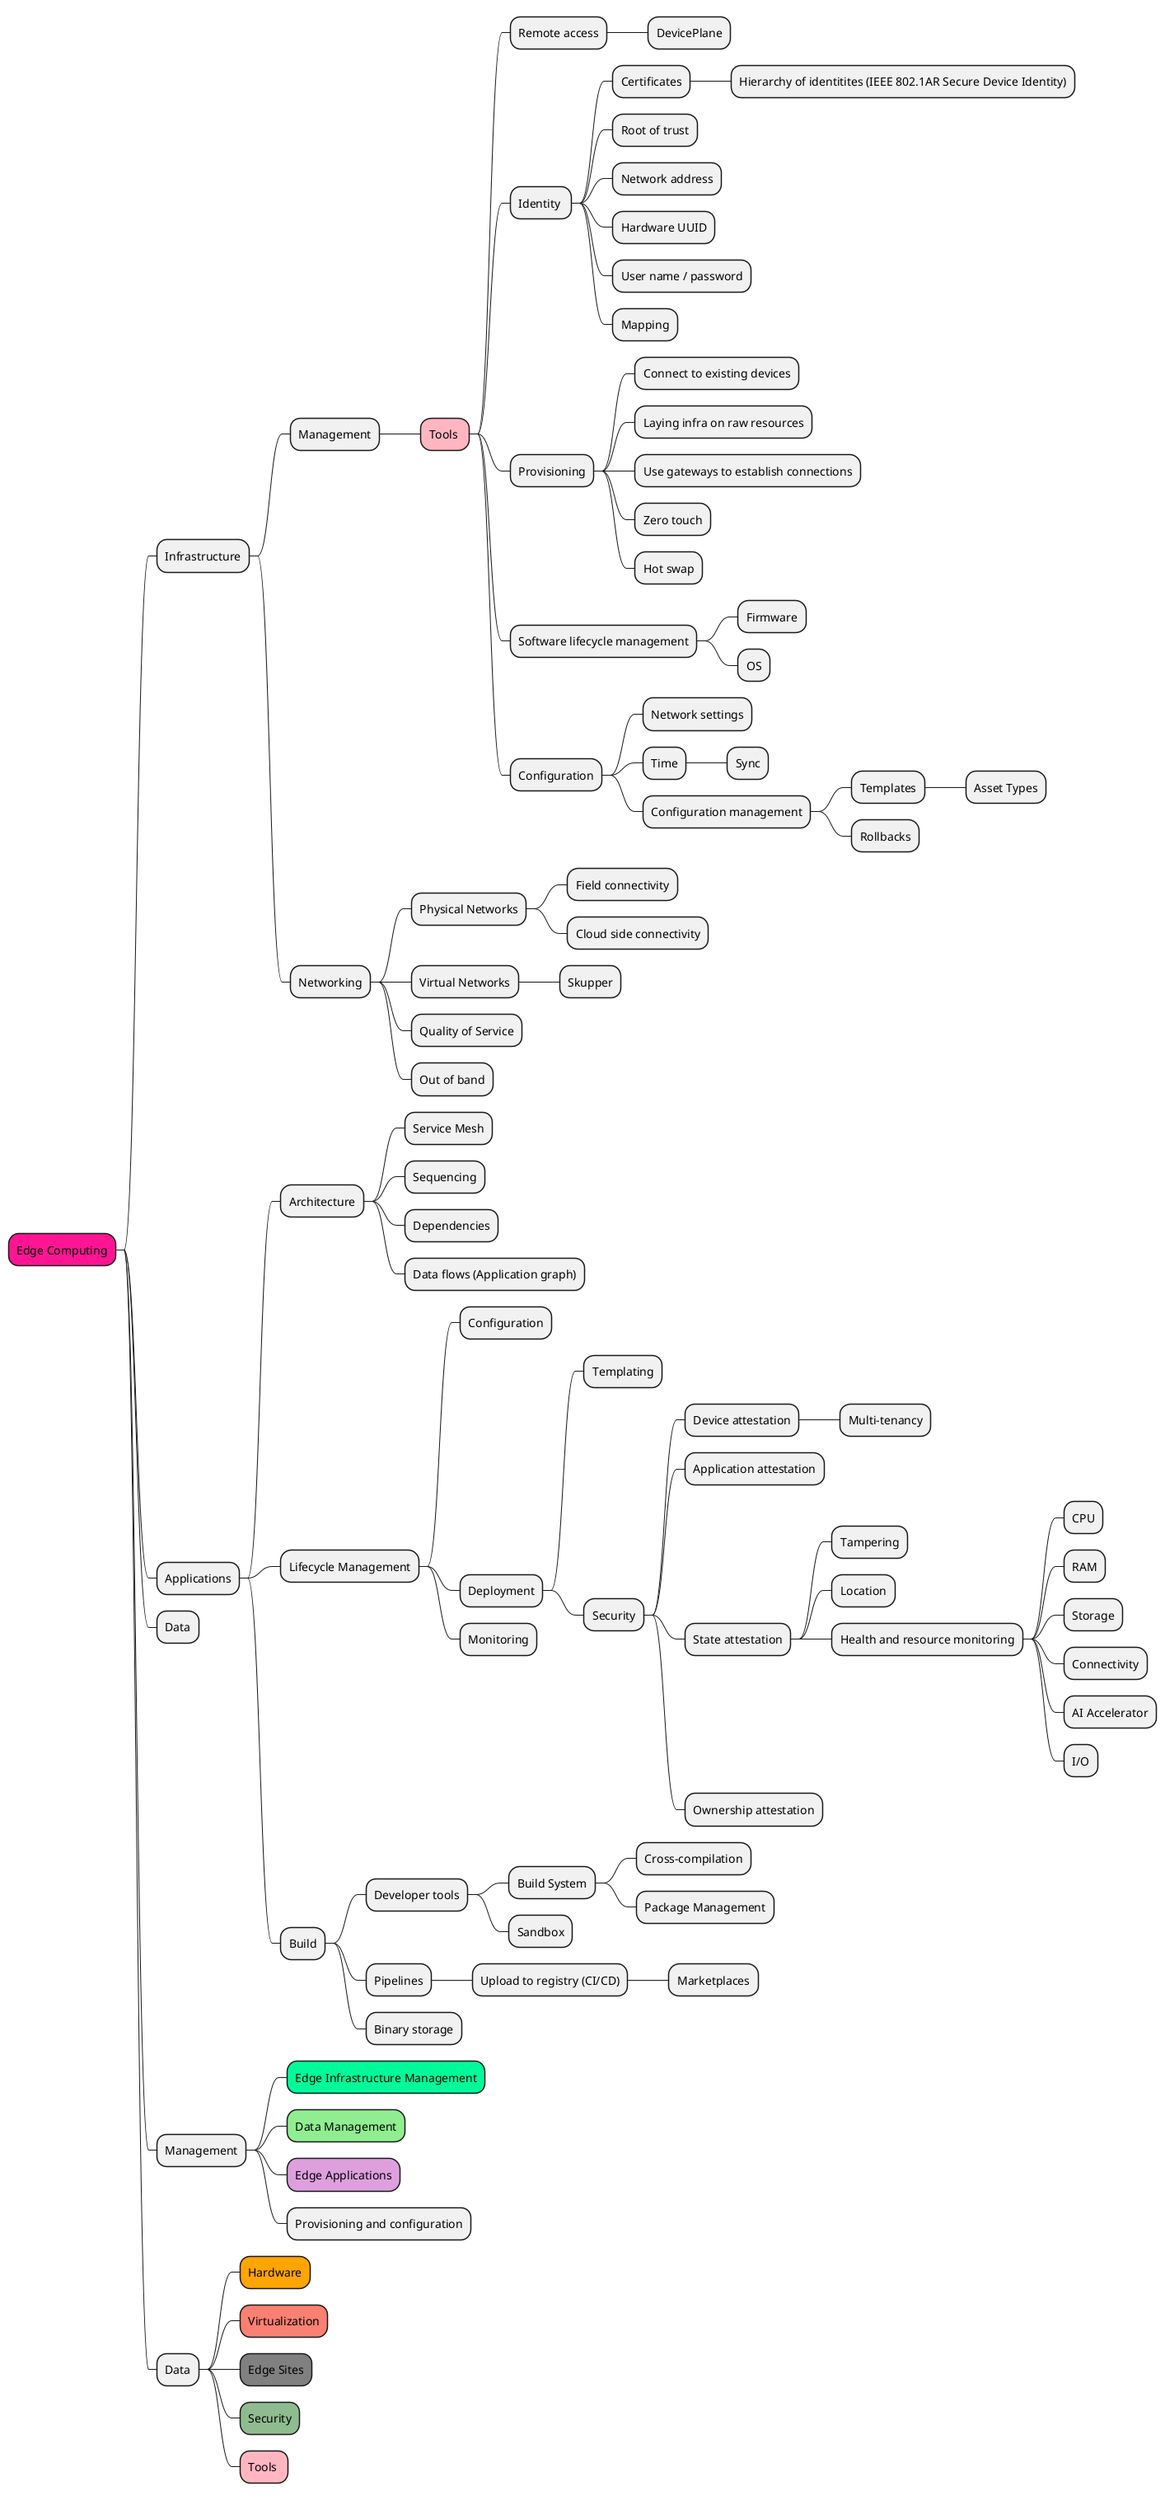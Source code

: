 @startmindmap

*[#DeepPink] Edge Computing

** Infrastructure
*** Management
****[#LightPink] Tools 
***** Remote access
****** DevicePlane
***** Identity 
****** Certificates
******* Hierarchy of identitites (IEEE 802.1AR Secure Device Identity)
****** Root of trust
****** Network address
****** Hardware UUID
****** User name / password
****** Mapping
***** Provisioning
****** Connect to existing devices
****** Laying infra on raw resources
****** Use gateways to establish connections
****** Zero touch
****** Hot swap
***** Software lifecycle management
****** Firmware
****** OS
***** Configuration
****** Network settings
****** Time
******* Sync
****** Configuration management
******* Templates
******** Asset Types
******* Rollbacks

*** Networking
**** Physical Networks
***** Field connectivity
***** Cloud side connectivity
**** Virtual Networks
***** Skupper
**** Quality of Service
**** Out of band
 

** Applications
*** Architecture
**** Service Mesh
**** Sequencing
**** Dependencies
**** Data flows (Application graph)
*** Lifecycle Management
**** Configuration
**** Deployment
***** Templating
***** Security
****** Device attestation
******* Multi-tenancy
****** Application attestation
****** State attestation
******* Tampering
******* Location
******* Health and resource monitoring
******** CPU
******** RAM
******** Storage
******** Connectivity
******** AI Accelerator
******** I/O
****** Ownership attestation


**** Monitoring
*** Build
**** Developer tools
***** Build System
****** Cross-compilation
****** Package Management
***** Sandbox
**** Pipelines
***** Upload to registry (CI/CD)
****** Marketplaces

**** Binary storage


** Data




** Management
***[#MediumSpringGreen] Edge Infrastructure Management
***[#LightGreen] Data Management
***[#Plum] Edge Applications
*** Provisioning and configuration


** Data
***[#Orange] Hardware
***[#Salmon] Virtualization
***[#Grey] Edge Sites
***[#DarkSeaGreen] Security
***[#LightPink] Tools 

@endmindmap